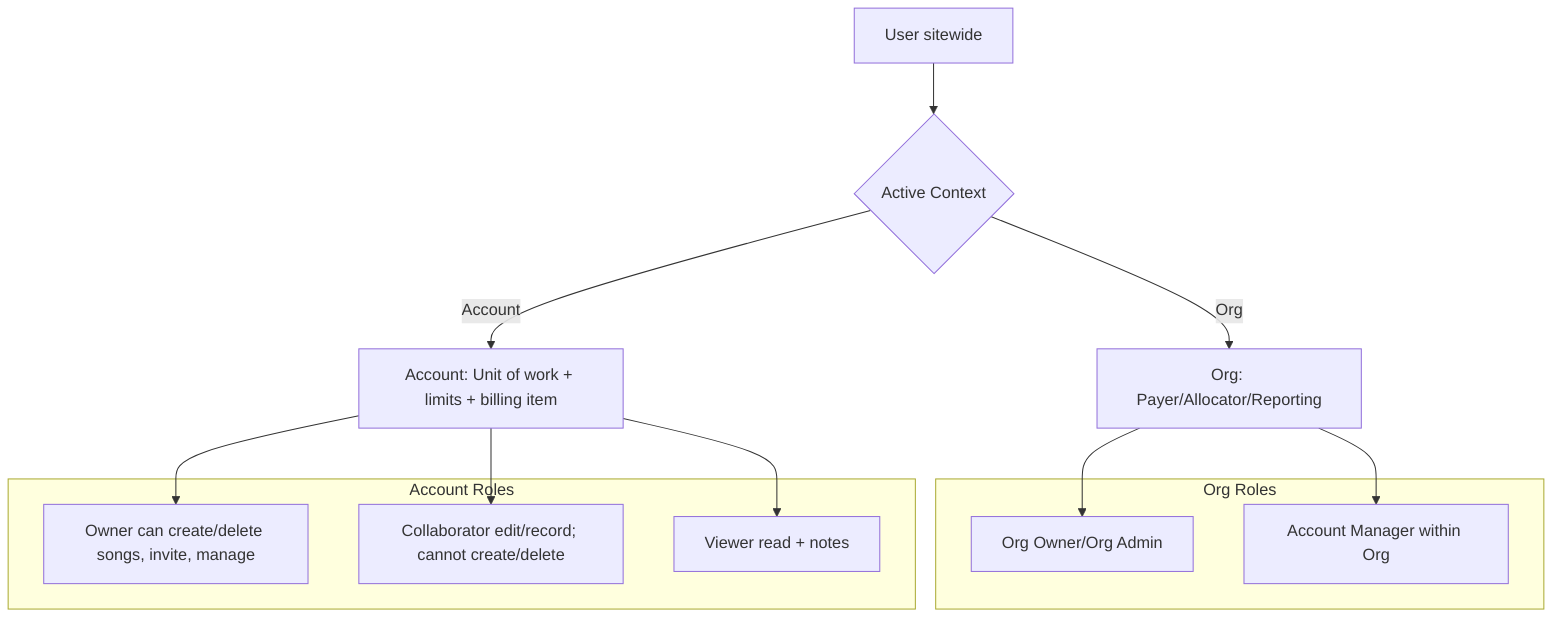 flowchart TD
  A[User sitewide] --> B{Active Context}
  B -->|Org| C[Org: Payer/Allocator/Reporting]
  B -->|Account| D[Account: Unit of work + limits + billing item]

  subgraph Org Roles
    O1[Org Owner/Org Admin]
    O2[Account Manager within Org]
  end

  subgraph Account Roles
    A1[Owner can create/delete songs, invite, manage]
    A2[Collaborator edit/record; cannot create/delete]
    A3[Viewer read + notes]
  end

  C --> O1
  C --> O2
  D --> A1
  D --> A2
  D --> A3

%%   note over C,D: Switcher appears if >1 Accounts (any Org) or >1 Orgs